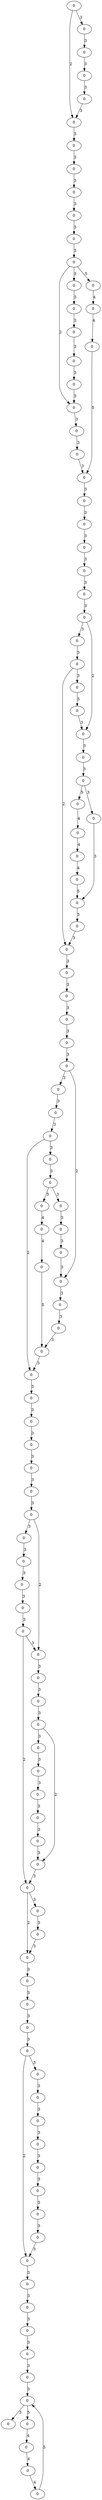 digraph {
    0 [ label = "0" ]
    1 [ label = "0" ]
    2 [ label = "0" ]
    3 [ label = "0" ]
    4 [ label = "0" ]
    5 [ label = "0" ]
    6 [ label = "0" ]
    7 [ label = "0" ]
    8 [ label = "0" ]
    9 [ label = "0" ]
    10 [ label = "0" ]
    11 [ label = "0" ]
    12 [ label = "0" ]
    13 [ label = "0" ]
    14 [ label = "0" ]
    15 [ label = "0" ]
    16 [ label = "0" ]
    17 [ label = "0" ]
    18 [ label = "0" ]
    19 [ label = "0" ]
    20 [ label = "0" ]
    21 [ label = "0" ]
    22 [ label = "0" ]
    23 [ label = "0" ]
    24 [ label = "0" ]
    25 [ label = "0" ]
    26 [ label = "0" ]
    27 [ label = "0" ]
    28 [ label = "0" ]
    29 [ label = "0" ]
    30 [ label = "0" ]
    31 [ label = "0" ]
    32 [ label = "0" ]
    33 [ label = "0" ]
    34 [ label = "0" ]
    35 [ label = "0" ]
    36 [ label = "0" ]
    37 [ label = "0" ]
    38 [ label = "0" ]
    39 [ label = "0" ]
    40 [ label = "0" ]
    41 [ label = "0" ]
    42 [ label = "0" ]
    43 [ label = "0" ]
    44 [ label = "0" ]
    45 [ label = "0" ]
    46 [ label = "0" ]
    47 [ label = "0" ]
    48 [ label = "0" ]
    49 [ label = "0" ]
    50 [ label = "0" ]
    51 [ label = "0" ]
    52 [ label = "0" ]
    53 [ label = "0" ]
    54 [ label = "0" ]
    55 [ label = "0" ]
    56 [ label = "0" ]
    57 [ label = "0" ]
    58 [ label = "0" ]
    59 [ label = "0" ]
    60 [ label = "0" ]
    61 [ label = "0" ]
    62 [ label = "0" ]
    63 [ label = "0" ]
    64 [ label = "0" ]
    65 [ label = "0" ]
    66 [ label = "0" ]
    67 [ label = "0" ]
    68 [ label = "0" ]
    69 [ label = "0" ]
    70 [ label = "0" ]
    71 [ label = "0" ]
    72 [ label = "0" ]
    73 [ label = "0" ]
    74 [ label = "0" ]
    75 [ label = "0" ]
    76 [ label = "0" ]
    77 [ label = "0" ]
    78 [ label = "0" ]
    79 [ label = "0" ]
    80 [ label = "0" ]
    81 [ label = "0" ]
    82 [ label = "0" ]
    83 [ label = "0" ]
    84 [ label = "0" ]
    85 [ label = "0" ]
    86 [ label = "0" ]
    87 [ label = "0" ]
    88 [ label = "0" ]
    89 [ label = "0" ]
    90 [ label = "0" ]
    91 [ label = "0" ]
    92 [ label = "0" ]
    93 [ label = "0" ]
    94 [ label = "0" ]
    95 [ label = "0" ]
    96 [ label = "0" ]
    97 [ label = "0" ]
    98 [ label = "0" ]
    99 [ label = "0" ]
    100 [ label = "0" ]
    101 [ label = "0" ]
    102 [ label = "0" ]
    103 [ label = "0" ]
    104 [ label = "0" ]
    105 [ label = "0" ]
    106 [ label = "0" ]
    107 [ label = "0" ]
    108 [ label = "0" ]
    109 [ label = "0" ]
    110 [ label = "0" ]
    111 [ label = "0" ]
    112 [ label = "0" ]
    113 [ label = "0" ]
    114 [ label = "0" ]
    0 -> 1 [ label = "3" ]
    1 -> 2 [ label = "3" ]
    2 -> 3 [ label = "3" ]
    3 -> 4 [ label = "3" ]
    4 -> 5 [ label = "3" ]
    0 -> 5 [ label = "2" ]
    5 -> 6 [ label = "3" ]
    6 -> 7 [ label = "3" ]
    7 -> 8 [ label = "3" ]
    8 -> 9 [ label = "3" ]
    9 -> 10 [ label = "3" ]
    10 -> 11 [ label = "3" ]
    11 -> 12 [ label = "3" ]
    12 -> 13 [ label = "3" ]
    13 -> 14 [ label = "3" ]
    14 -> 15 [ label = "3" ]
    15 -> 16 [ label = "3" ]
    16 -> 17 [ label = "3" ]
    11 -> 17 [ label = "2" ]
    17 -> 18 [ label = "3" ]
    18 -> 19 [ label = "3" ]
    19 -> 20 [ label = "3" ]
    20 -> 21 [ label = "3" ]
    21 -> 22 [ label = "3" ]
    22 -> 23 [ label = "3" ]
    23 -> 24 [ label = "3" ]
    24 -> 25 [ label = "3" ]
    25 -> 26 [ label = "3" ]
    26 -> 27 [ label = "3" ]
    27 -> 28 [ label = "3" ]
    28 -> 29 [ label = "3" ]
    29 -> 30 [ label = "3" ]
    30 -> 31 [ label = "3" ]
    26 -> 31 [ label = "2" ]
    31 -> 32 [ label = "3" ]
    32 -> 33 [ label = "3" ]
    33 -> 34 [ label = "3" ]
    34 -> 35 [ label = "3" ]
    35 -> 36 [ label = "3" ]
    36 -> 37 [ label = "3" ]
    28 -> 37 [ label = "2" ]
    37 -> 38 [ label = "3" ]
    38 -> 39 [ label = "3" ]
    39 -> 40 [ label = "3" ]
    40 -> 41 [ label = "3" ]
    41 -> 42 [ label = "3" ]
    42 -> 43 [ label = "3" ]
    43 -> 44 [ label = "3" ]
    44 -> 45 [ label = "3" ]
    45 -> 46 [ label = "3" ]
    46 -> 47 [ label = "3" ]
    47 -> 48 [ label = "3" ]
    48 -> 49 [ label = "3" ]
    49 -> 50 [ label = "3" ]
    50 -> 51 [ label = "3" ]
    42 -> 51 [ label = "2" ]
    51 -> 52 [ label = "3" ]
    52 -> 53 [ label = "3" ]
    53 -> 54 [ label = "3" ]
    54 -> 55 [ label = "3" ]
    45 -> 55 [ label = "2" ]
    55 -> 56 [ label = "3" ]
    56 -> 57 [ label = "3" ]
    57 -> 58 [ label = "3" ]
    58 -> 59 [ label = "3" ]
    59 -> 60 [ label = "3" ]
    60 -> 61 [ label = "3" ]
    61 -> 62 [ label = "3" ]
    62 -> 63 [ label = "3" ]
    63 -> 64 [ label = "3" ]
    64 -> 65 [ label = "3" ]
    65 -> 66 [ label = "3" ]
    66 -> 67 [ label = "3" ]
    61 -> 67 [ label = "2" ]
    67 -> 68 [ label = "3" ]
    68 -> 69 [ label = "3" ]
    69 -> 70 [ label = "3" ]
    70 -> 71 [ label = "3" ]
    71 -> 72 [ label = "3" ]
    72 -> 73 [ label = "3" ]
    73 -> 74 [ label = "3" ]
    74 -> 75 [ label = "3" ]
    75 -> 76 [ label = "3" ]
    70 -> 76 [ label = "2" ]
    76 -> 77 [ label = "3" ]
    66 -> 77 [ label = "2" ]
    77 -> 78 [ label = "3" ]
    78 -> 79 [ label = "3" ]
    79 -> 80 [ label = "3" ]
    77 -> 80 [ label = "2" ]
    80 -> 81 [ label = "3" ]
    81 -> 82 [ label = "3" ]
    82 -> 83 [ label = "3" ]
    83 -> 84 [ label = "3" ]
    84 -> 85 [ label = "3" ]
    85 -> 86 [ label = "3" ]
    86 -> 87 [ label = "3" ]
    87 -> 88 [ label = "3" ]
    88 -> 89 [ label = "3" ]
    89 -> 90 [ label = "3" ]
    90 -> 91 [ label = "3" ]
    91 -> 92 [ label = "3" ]
    92 -> 93 [ label = "3" ]
    84 -> 93 [ label = "2" ]
    93 -> 94 [ label = "3" ]
    94 -> 95 [ label = "3" ]
    95 -> 96 [ label = "3" ]
    96 -> 97 [ label = "3" ]
    97 -> 98 [ label = "3" ]
    98 -> 99 [ label = "3" ]
    99 -> 100 [ label = "3" ]
    101 -> 102 [ label = "4" ]
    102 -> 103 [ label = "4" ]
    47 -> 101 [ label = "5" ]
    103 -> 54 [ label = "5" ]
    104 -> 105 [ label = "4" ]
    105 -> 106 [ label = "4" ]
    11 -> 104 [ label = "5" ]
    106 -> 20 [ label = "5" ]
    107 -> 108 [ label = "4" ]
    108 -> 109 [ label = "4" ]
    109 -> 110 [ label = "4" ]
    33 -> 107 [ label = "5" ]
    110 -> 35 [ label = "5" ]
    111 -> 112 [ label = "4" ]
    112 -> 113 [ label = "4" ]
    113 -> 114 [ label = "4" ]
    99 -> 111 [ label = "5" ]
    114 -> 99 [ label = "5" ]
}
